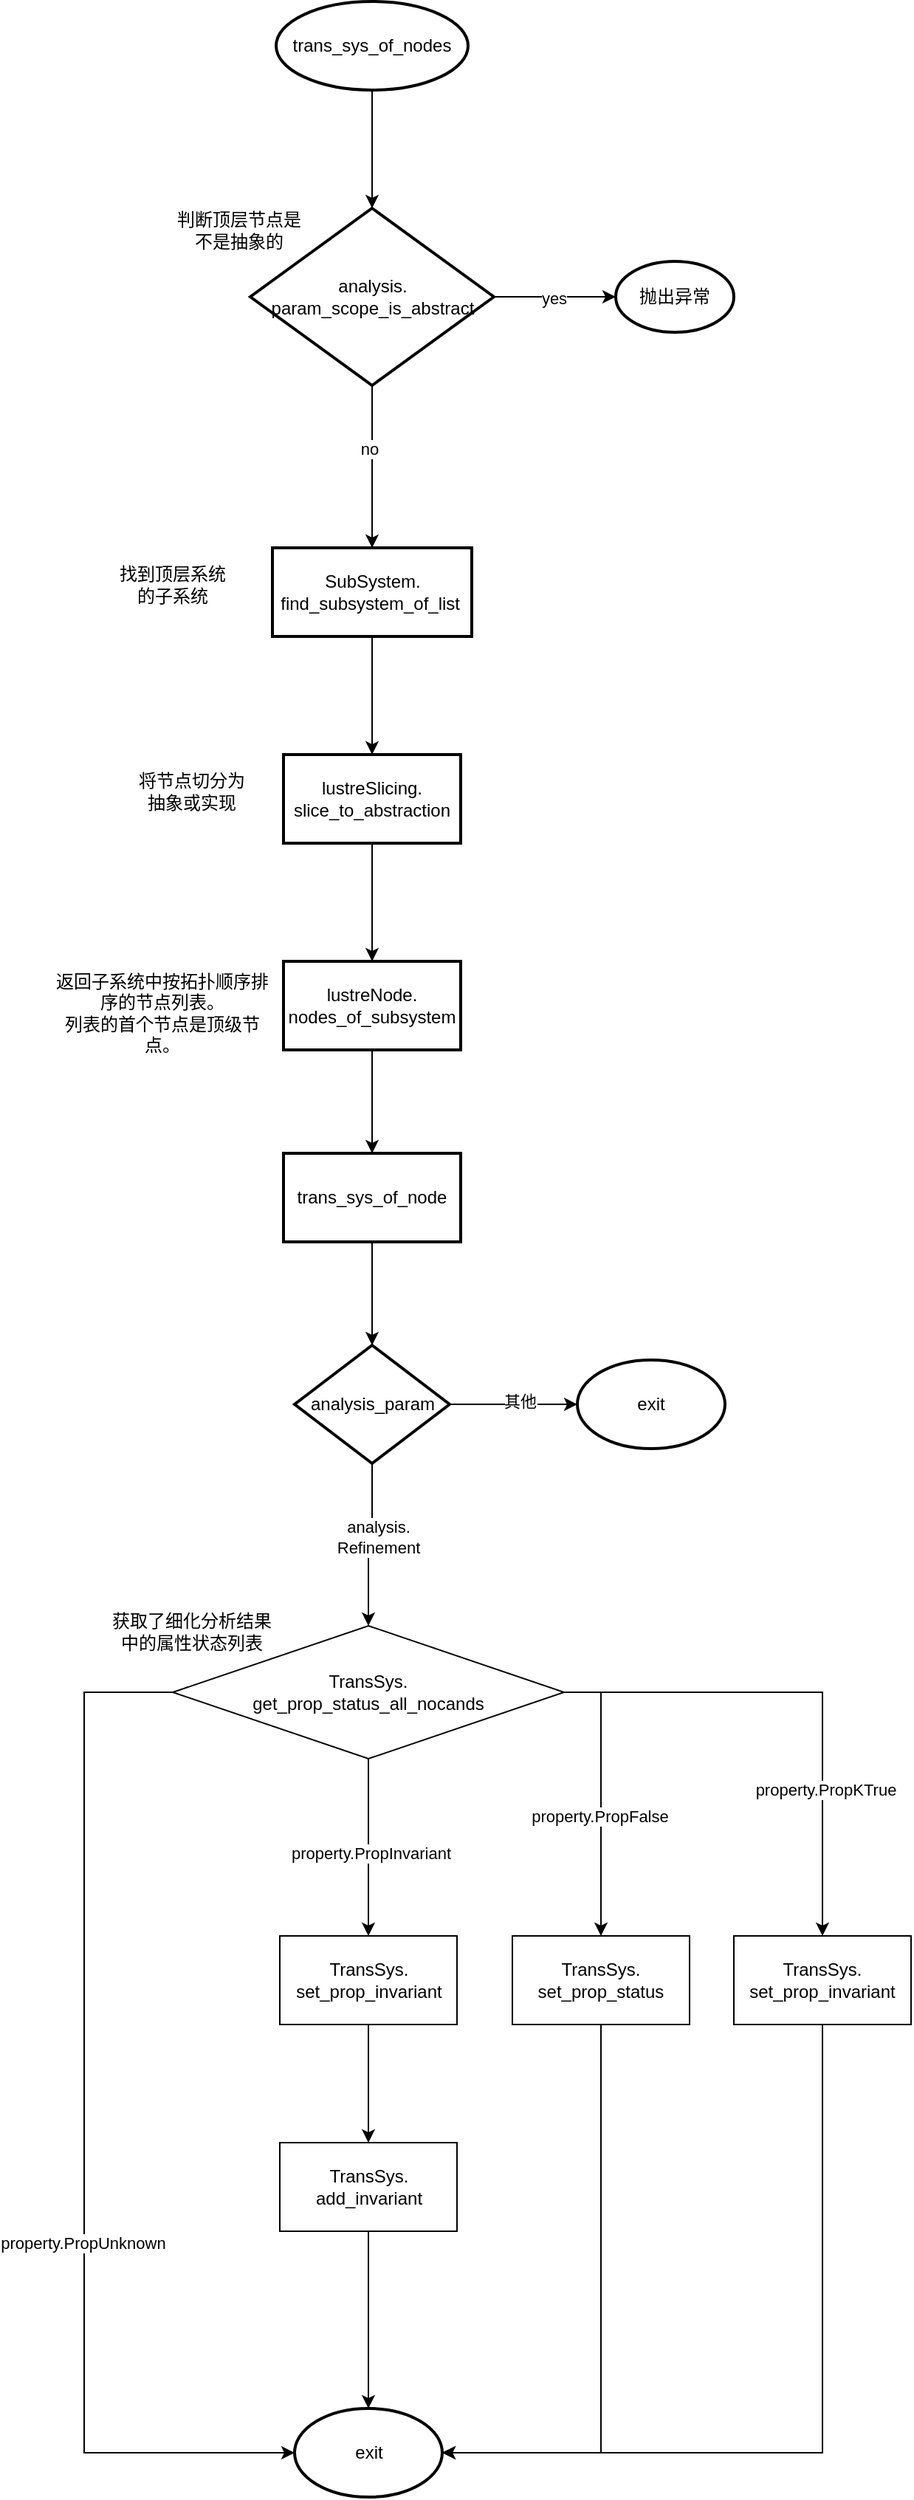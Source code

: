 <mxfile version="21.6.8" type="device">
  <diagram name="第 1 页" id="g2rS3xQUismOoGKR6sjP">
    <mxGraphModel dx="579" dy="579" grid="1" gridSize="10" guides="1" tooltips="1" connect="1" arrows="1" fold="1" page="1" pageScale="1" pageWidth="827" pageHeight="1169" math="0" shadow="0">
      <root>
        <mxCell id="0" />
        <mxCell id="1" parent="0" />
        <mxCell id="UNmL30TtIV6XZN5u6PYp-3" style="edgeStyle=orthogonalEdgeStyle;rounded=0;orthogonalLoop=1;jettySize=auto;html=1;entryX=0.5;entryY=0;entryDx=0;entryDy=0;entryPerimeter=0;" edge="1" parent="1" source="UNmL30TtIV6XZN5u6PYp-1" target="UNmL30TtIV6XZN5u6PYp-2">
          <mxGeometry relative="1" as="geometry" />
        </mxCell>
        <mxCell id="UNmL30TtIV6XZN5u6PYp-1" value="trans_sys_of_nodes" style="strokeWidth=2;html=1;shape=mxgraph.flowchart.start_1;whiteSpace=wrap;" vertex="1" parent="1">
          <mxGeometry x="210" y="80" width="130" height="60" as="geometry" />
        </mxCell>
        <mxCell id="UNmL30TtIV6XZN5u6PYp-11" value="" style="edgeStyle=orthogonalEdgeStyle;rounded=0;orthogonalLoop=1;jettySize=auto;html=1;" edge="1" parent="1" source="UNmL30TtIV6XZN5u6PYp-2" target="UNmL30TtIV6XZN5u6PYp-10">
          <mxGeometry relative="1" as="geometry" />
        </mxCell>
        <mxCell id="UNmL30TtIV6XZN5u6PYp-12" value="no" style="edgeLabel;html=1;align=center;verticalAlign=middle;resizable=0;points=[];" vertex="1" connectable="0" parent="UNmL30TtIV6XZN5u6PYp-11">
          <mxGeometry x="-0.218" y="-2" relative="1" as="geometry">
            <mxPoint as="offset" />
          </mxGeometry>
        </mxCell>
        <mxCell id="UNmL30TtIV6XZN5u6PYp-56" style="edgeStyle=orthogonalEdgeStyle;rounded=0;orthogonalLoop=1;jettySize=auto;html=1;entryX=0;entryY=0.5;entryDx=0;entryDy=0;entryPerimeter=0;" edge="1" parent="1" source="UNmL30TtIV6XZN5u6PYp-2" target="UNmL30TtIV6XZN5u6PYp-53">
          <mxGeometry relative="1" as="geometry" />
        </mxCell>
        <mxCell id="UNmL30TtIV6XZN5u6PYp-57" value="yes" style="edgeLabel;html=1;align=center;verticalAlign=middle;resizable=0;points=[];" vertex="1" connectable="0" parent="UNmL30TtIV6XZN5u6PYp-56">
          <mxGeometry x="-0.049" y="-1" relative="1" as="geometry">
            <mxPoint x="1" as="offset" />
          </mxGeometry>
        </mxCell>
        <mxCell id="UNmL30TtIV6XZN5u6PYp-2" value="analysis.&lt;br&gt;param_scope_is_abstract" style="strokeWidth=2;html=1;shape=mxgraph.flowchart.decision;whiteSpace=wrap;" vertex="1" parent="1">
          <mxGeometry x="192.5" y="220" width="165" height="120" as="geometry" />
        </mxCell>
        <mxCell id="UNmL30TtIV6XZN5u6PYp-4" value="判断顶层节点是不是抽象的" style="text;html=1;strokeColor=none;fillColor=none;align=center;verticalAlign=middle;whiteSpace=wrap;rounded=0;" vertex="1" parent="1">
          <mxGeometry x="140" y="220" width="90" height="30" as="geometry" />
        </mxCell>
        <mxCell id="UNmL30TtIV6XZN5u6PYp-15" value="" style="edgeStyle=orthogonalEdgeStyle;rounded=0;orthogonalLoop=1;jettySize=auto;html=1;" edge="1" parent="1" source="UNmL30TtIV6XZN5u6PYp-10" target="UNmL30TtIV6XZN5u6PYp-14">
          <mxGeometry relative="1" as="geometry" />
        </mxCell>
        <mxCell id="UNmL30TtIV6XZN5u6PYp-10" value="SubSystem.&lt;br&gt;find_subsystem_of_list&amp;nbsp;" style="whiteSpace=wrap;html=1;strokeWidth=2;" vertex="1" parent="1">
          <mxGeometry x="207.5" y="450" width="135" height="60" as="geometry" />
        </mxCell>
        <mxCell id="UNmL30TtIV6XZN5u6PYp-13" value="找到顶层系统的子系统" style="text;html=1;strokeColor=none;fillColor=none;align=center;verticalAlign=middle;whiteSpace=wrap;rounded=0;" vertex="1" parent="1">
          <mxGeometry x="100" y="460" width="80" height="30" as="geometry" />
        </mxCell>
        <mxCell id="UNmL30TtIV6XZN5u6PYp-18" value="" style="edgeStyle=orthogonalEdgeStyle;rounded=0;orthogonalLoop=1;jettySize=auto;html=1;" edge="1" parent="1" source="UNmL30TtIV6XZN5u6PYp-14" target="UNmL30TtIV6XZN5u6PYp-17">
          <mxGeometry relative="1" as="geometry" />
        </mxCell>
        <mxCell id="UNmL30TtIV6XZN5u6PYp-14" value="lustreSlicing.&lt;br&gt;slice_to_abstraction" style="whiteSpace=wrap;html=1;strokeWidth=2;" vertex="1" parent="1">
          <mxGeometry x="215" y="590" width="120" height="60" as="geometry" />
        </mxCell>
        <mxCell id="UNmL30TtIV6XZN5u6PYp-16" value="将节点切分为抽象或实现" style="text;html=1;strokeColor=none;fillColor=none;align=center;verticalAlign=middle;whiteSpace=wrap;rounded=0;" vertex="1" parent="1">
          <mxGeometry x="112.5" y="600" width="80" height="30" as="geometry" />
        </mxCell>
        <mxCell id="UNmL30TtIV6XZN5u6PYp-21" value="" style="edgeStyle=orthogonalEdgeStyle;rounded=0;orthogonalLoop=1;jettySize=auto;html=1;" edge="1" parent="1" source="UNmL30TtIV6XZN5u6PYp-17" target="UNmL30TtIV6XZN5u6PYp-20">
          <mxGeometry relative="1" as="geometry" />
        </mxCell>
        <mxCell id="UNmL30TtIV6XZN5u6PYp-17" value="lustreNode.&lt;br&gt;nodes_of_subsystem" style="whiteSpace=wrap;html=1;strokeWidth=2;" vertex="1" parent="1">
          <mxGeometry x="215" y="730" width="120" height="60" as="geometry" />
        </mxCell>
        <mxCell id="UNmL30TtIV6XZN5u6PYp-19" value="返回子系统中按拓扑顺序排序的节点列表。&lt;br&gt;列表的首个节点是顶级节点。" style="text;html=1;strokeColor=none;fillColor=none;align=center;verticalAlign=middle;whiteSpace=wrap;rounded=0;" vertex="1" parent="1">
          <mxGeometry x="57.5" y="750" width="150" height="30" as="geometry" />
        </mxCell>
        <mxCell id="UNmL30TtIV6XZN5u6PYp-23" value="" style="edgeStyle=orthogonalEdgeStyle;rounded=0;orthogonalLoop=1;jettySize=auto;html=1;" edge="1" parent="1" source="UNmL30TtIV6XZN5u6PYp-20" target="UNmL30TtIV6XZN5u6PYp-22">
          <mxGeometry relative="1" as="geometry" />
        </mxCell>
        <mxCell id="UNmL30TtIV6XZN5u6PYp-20" value="trans_sys_of_node" style="whiteSpace=wrap;html=1;strokeWidth=2;" vertex="1" parent="1">
          <mxGeometry x="215" y="860" width="120" height="60" as="geometry" />
        </mxCell>
        <mxCell id="UNmL30TtIV6XZN5u6PYp-25" value="" style="edgeStyle=orthogonalEdgeStyle;rounded=0;orthogonalLoop=1;jettySize=auto;html=1;" edge="1" parent="1" source="UNmL30TtIV6XZN5u6PYp-22" target="UNmL30TtIV6XZN5u6PYp-26">
          <mxGeometry relative="1" as="geometry">
            <mxPoint x="275" y="1160" as="targetPoint" />
          </mxGeometry>
        </mxCell>
        <mxCell id="UNmL30TtIV6XZN5u6PYp-29" value="analysis.&lt;br&gt;Refinement" style="edgeLabel;html=1;align=center;verticalAlign=middle;resizable=0;points=[];" vertex="1" connectable="0" parent="UNmL30TtIV6XZN5u6PYp-25">
          <mxGeometry x="-0.111" y="4" relative="1" as="geometry">
            <mxPoint as="offset" />
          </mxGeometry>
        </mxCell>
        <mxCell id="UNmL30TtIV6XZN5u6PYp-28" value="" style="edgeStyle=orthogonalEdgeStyle;rounded=0;orthogonalLoop=1;jettySize=auto;html=1;" edge="1" parent="1" source="UNmL30TtIV6XZN5u6PYp-22" target="UNmL30TtIV6XZN5u6PYp-52">
          <mxGeometry relative="1" as="geometry">
            <mxPoint x="460" y="1030" as="targetPoint" />
          </mxGeometry>
        </mxCell>
        <mxCell id="UNmL30TtIV6XZN5u6PYp-51" value="其他" style="edgeLabel;html=1;align=center;verticalAlign=middle;resizable=0;points=[];" vertex="1" connectable="0" parent="UNmL30TtIV6XZN5u6PYp-28">
          <mxGeometry x="0.079" y="2" relative="1" as="geometry">
            <mxPoint x="1" as="offset" />
          </mxGeometry>
        </mxCell>
        <mxCell id="UNmL30TtIV6XZN5u6PYp-22" value="analysis_param" style="rhombus;whiteSpace=wrap;html=1;strokeWidth=2;" vertex="1" parent="1">
          <mxGeometry x="222.5" y="990" width="105" height="80" as="geometry" />
        </mxCell>
        <mxCell id="UNmL30TtIV6XZN5u6PYp-32" value="" style="edgeStyle=orthogonalEdgeStyle;rounded=0;orthogonalLoop=1;jettySize=auto;html=1;entryX=0;entryY=0.5;entryDx=0;entryDy=0;entryPerimeter=0;" edge="1" parent="1" source="UNmL30TtIV6XZN5u6PYp-26" target="UNmL30TtIV6XZN5u6PYp-47">
          <mxGeometry relative="1" as="geometry">
            <mxPoint x="80" y="1370" as="targetPoint" />
            <Array as="points">
              <mxPoint x="80" y="1225" />
              <mxPoint x="80" y="1740" />
            </Array>
          </mxGeometry>
        </mxCell>
        <mxCell id="UNmL30TtIV6XZN5u6PYp-33" value="property.PropUnknown" style="edgeLabel;html=1;align=center;verticalAlign=middle;resizable=0;points=[];" vertex="1" connectable="0" parent="UNmL30TtIV6XZN5u6PYp-32">
          <mxGeometry x="0.207" y="-1" relative="1" as="geometry">
            <mxPoint as="offset" />
          </mxGeometry>
        </mxCell>
        <mxCell id="UNmL30TtIV6XZN5u6PYp-35" value="" style="edgeStyle=orthogonalEdgeStyle;rounded=0;orthogonalLoop=1;jettySize=auto;html=1;" edge="1" parent="1" source="UNmL30TtIV6XZN5u6PYp-26" target="UNmL30TtIV6XZN5u6PYp-34">
          <mxGeometry relative="1" as="geometry" />
        </mxCell>
        <mxCell id="UNmL30TtIV6XZN5u6PYp-36" value="property.PropInvariant" style="edgeLabel;html=1;align=center;verticalAlign=middle;resizable=0;points=[];" vertex="1" connectable="0" parent="UNmL30TtIV6XZN5u6PYp-35">
          <mxGeometry x="0.067" y="1" relative="1" as="geometry">
            <mxPoint as="offset" />
          </mxGeometry>
        </mxCell>
        <mxCell id="UNmL30TtIV6XZN5u6PYp-40" value="" style="edgeStyle=orthogonalEdgeStyle;rounded=0;orthogonalLoop=1;jettySize=auto;html=1;" edge="1" parent="1" source="UNmL30TtIV6XZN5u6PYp-26" target="UNmL30TtIV6XZN5u6PYp-39">
          <mxGeometry relative="1" as="geometry" />
        </mxCell>
        <mxCell id="UNmL30TtIV6XZN5u6PYp-41" value="property.PropKTrue" style="edgeLabel;html=1;align=center;verticalAlign=middle;resizable=0;points=[];" vertex="1" connectable="0" parent="UNmL30TtIV6XZN5u6PYp-40">
          <mxGeometry x="0.418" y="2" relative="1" as="geometry">
            <mxPoint as="offset" />
          </mxGeometry>
        </mxCell>
        <mxCell id="UNmL30TtIV6XZN5u6PYp-42" style="edgeStyle=orthogonalEdgeStyle;rounded=0;orthogonalLoop=1;jettySize=auto;html=1;exitX=1;exitY=0.5;exitDx=0;exitDy=0;entryX=0.5;entryY=0;entryDx=0;entryDy=0;" edge="1" parent="1" source="UNmL30TtIV6XZN5u6PYp-26" target="UNmL30TtIV6XZN5u6PYp-44">
          <mxGeometry relative="1" as="geometry">
            <mxPoint x="430" y="1370" as="targetPoint" />
          </mxGeometry>
        </mxCell>
        <mxCell id="UNmL30TtIV6XZN5u6PYp-43" value="property.PropFalse" style="edgeLabel;html=1;align=center;verticalAlign=middle;resizable=0;points=[];" vertex="1" connectable="0" parent="UNmL30TtIV6XZN5u6PYp-42">
          <mxGeometry x="0.139" y="-1" relative="1" as="geometry">
            <mxPoint y="1" as="offset" />
          </mxGeometry>
        </mxCell>
        <mxCell id="UNmL30TtIV6XZN5u6PYp-26" value="TransSys.&lt;br&gt;get_prop_status_all_nocands" style="rhombus;whiteSpace=wrap;html=1;" vertex="1" parent="1">
          <mxGeometry x="140" y="1180" width="265" height="90" as="geometry" />
        </mxCell>
        <mxCell id="UNmL30TtIV6XZN5u6PYp-30" value="获取了细化分析结果中的属性状态列表" style="text;html=1;strokeColor=none;fillColor=none;align=center;verticalAlign=middle;whiteSpace=wrap;rounded=0;" vertex="1" parent="1">
          <mxGeometry x="92.5" y="1169" width="120" height="30" as="geometry" />
        </mxCell>
        <mxCell id="UNmL30TtIV6XZN5u6PYp-38" value="" style="edgeStyle=orthogonalEdgeStyle;rounded=0;orthogonalLoop=1;jettySize=auto;html=1;" edge="1" parent="1" source="UNmL30TtIV6XZN5u6PYp-34" target="UNmL30TtIV6XZN5u6PYp-37">
          <mxGeometry relative="1" as="geometry" />
        </mxCell>
        <mxCell id="UNmL30TtIV6XZN5u6PYp-34" value="TransSys.&lt;br&gt;set_prop_invariant" style="whiteSpace=wrap;html=1;" vertex="1" parent="1">
          <mxGeometry x="212.5" y="1390" width="120" height="60" as="geometry" />
        </mxCell>
        <mxCell id="UNmL30TtIV6XZN5u6PYp-48" style="edgeStyle=orthogonalEdgeStyle;rounded=0;orthogonalLoop=1;jettySize=auto;html=1;" edge="1" parent="1" source="UNmL30TtIV6XZN5u6PYp-37" target="UNmL30TtIV6XZN5u6PYp-47">
          <mxGeometry relative="1" as="geometry" />
        </mxCell>
        <mxCell id="UNmL30TtIV6XZN5u6PYp-37" value="TransSys.&lt;br&gt;add_invariant" style="whiteSpace=wrap;html=1;" vertex="1" parent="1">
          <mxGeometry x="212.5" y="1530" width="120" height="60" as="geometry" />
        </mxCell>
        <mxCell id="UNmL30TtIV6XZN5u6PYp-50" style="edgeStyle=orthogonalEdgeStyle;rounded=0;orthogonalLoop=1;jettySize=auto;html=1;entryX=1;entryY=0.5;entryDx=0;entryDy=0;entryPerimeter=0;" edge="1" parent="1" source="UNmL30TtIV6XZN5u6PYp-39" target="UNmL30TtIV6XZN5u6PYp-47">
          <mxGeometry relative="1" as="geometry">
            <Array as="points">
              <mxPoint x="580" y="1740" />
            </Array>
          </mxGeometry>
        </mxCell>
        <mxCell id="UNmL30TtIV6XZN5u6PYp-39" value="TransSys.&lt;br&gt;set_prop_invariant" style="whiteSpace=wrap;html=1;" vertex="1" parent="1">
          <mxGeometry x="520" y="1390" width="120" height="60" as="geometry" />
        </mxCell>
        <mxCell id="UNmL30TtIV6XZN5u6PYp-49" style="edgeStyle=orthogonalEdgeStyle;rounded=0;orthogonalLoop=1;jettySize=auto;html=1;entryX=1;entryY=0.5;entryDx=0;entryDy=0;entryPerimeter=0;" edge="1" parent="1" source="UNmL30TtIV6XZN5u6PYp-44" target="UNmL30TtIV6XZN5u6PYp-47">
          <mxGeometry relative="1" as="geometry">
            <Array as="points">
              <mxPoint x="430" y="1740" />
            </Array>
          </mxGeometry>
        </mxCell>
        <mxCell id="UNmL30TtIV6XZN5u6PYp-44" value="TransSys.&lt;br&gt;set_prop_status" style="rounded=0;whiteSpace=wrap;html=1;" vertex="1" parent="1">
          <mxGeometry x="370" y="1390" width="120" height="60" as="geometry" />
        </mxCell>
        <mxCell id="UNmL30TtIV6XZN5u6PYp-47" value="exit" style="strokeWidth=2;html=1;shape=mxgraph.flowchart.start_1;whiteSpace=wrap;" vertex="1" parent="1">
          <mxGeometry x="222.5" y="1710" width="100" height="60" as="geometry" />
        </mxCell>
        <mxCell id="UNmL30TtIV6XZN5u6PYp-52" value="exit" style="strokeWidth=2;html=1;shape=mxgraph.flowchart.start_1;whiteSpace=wrap;" vertex="1" parent="1">
          <mxGeometry x="414" y="1000" width="100" height="60" as="geometry" />
        </mxCell>
        <mxCell id="UNmL30TtIV6XZN5u6PYp-53" value="抛出异常" style="strokeWidth=2;html=1;shape=mxgraph.flowchart.start_1;whiteSpace=wrap;" vertex="1" parent="1">
          <mxGeometry x="440" y="256" width="80" height="48" as="geometry" />
        </mxCell>
      </root>
    </mxGraphModel>
  </diagram>
</mxfile>

